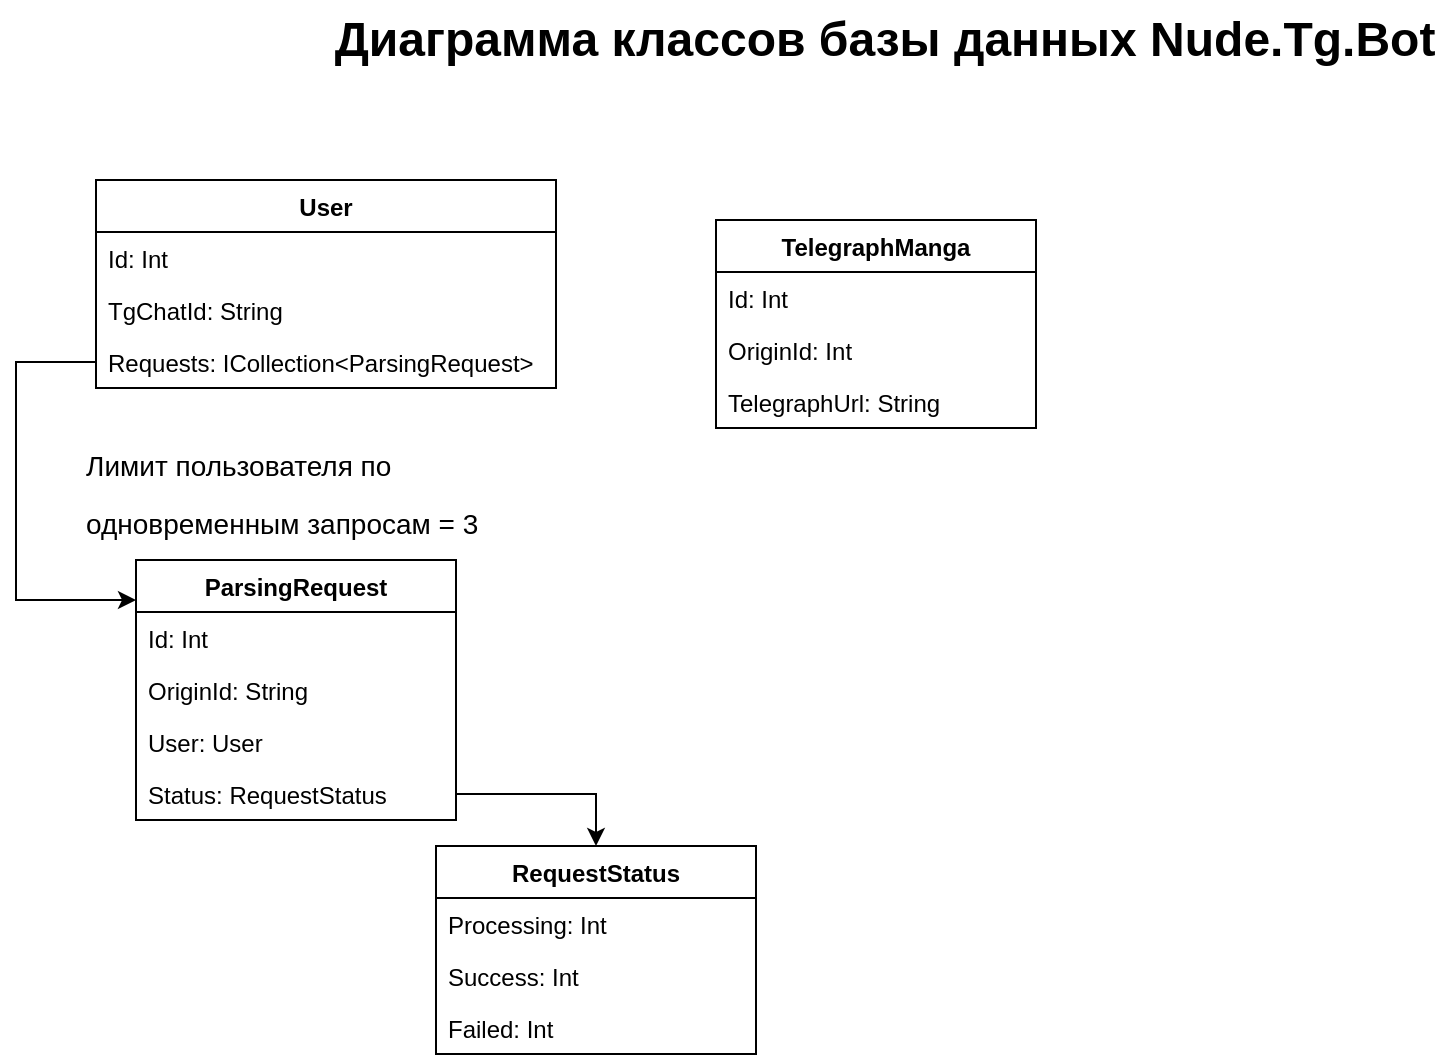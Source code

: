 <mxfile version="20.8.16" type="device"><diagram name="Страница 1" id="uen2YI2JIGoS2e6fBhET"><mxGraphModel dx="1915" dy="588" grid="1" gridSize="10" guides="1" tooltips="1" connect="1" arrows="1" fold="1" page="1" pageScale="1" pageWidth="827" pageHeight="1169" math="0" shadow="0"><root><mxCell id="0"/><mxCell id="1" parent="0"/><mxCell id="IZgj2yfhs1xwukjQ3fWm-1" value="Диаграмма классов базы данных Nude.Tg.Bot" style="text;strokeColor=none;fillColor=none;html=1;fontSize=24;fontStyle=1;verticalAlign=middle;align=center;" vertex="1" parent="1"><mxGeometry x="364" y="140" width="100" height="40" as="geometry"/></mxCell><mxCell id="IZgj2yfhs1xwukjQ3fWm-2" value="TelegraphManga" style="swimlane;fontStyle=1;align=center;verticalAlign=top;childLayout=stackLayout;horizontal=1;startSize=26;horizontalStack=0;resizeParent=1;resizeParentMax=0;resizeLast=0;collapsible=1;marginBottom=0;" vertex="1" parent="1"><mxGeometry x="330" y="250" width="160" height="104" as="geometry"/></mxCell><mxCell id="IZgj2yfhs1xwukjQ3fWm-3" value="Id: Int" style="text;strokeColor=none;fillColor=none;align=left;verticalAlign=top;spacingLeft=4;spacingRight=4;overflow=hidden;rotatable=0;points=[[0,0.5],[1,0.5]];portConstraint=eastwest;" vertex="1" parent="IZgj2yfhs1xwukjQ3fWm-2"><mxGeometry y="26" width="160" height="26" as="geometry"/></mxCell><mxCell id="IZgj2yfhs1xwukjQ3fWm-6" value="OriginId: Int" style="text;strokeColor=none;fillColor=none;align=left;verticalAlign=top;spacingLeft=4;spacingRight=4;overflow=hidden;rotatable=0;points=[[0,0.5],[1,0.5]];portConstraint=eastwest;" vertex="1" parent="IZgj2yfhs1xwukjQ3fWm-2"><mxGeometry y="52" width="160" height="26" as="geometry"/></mxCell><mxCell id="IZgj2yfhs1xwukjQ3fWm-7" value="TelegraphUrl: String" style="text;strokeColor=none;fillColor=none;align=left;verticalAlign=top;spacingLeft=4;spacingRight=4;overflow=hidden;rotatable=0;points=[[0,0.5],[1,0.5]];portConstraint=eastwest;" vertex="1" parent="IZgj2yfhs1xwukjQ3fWm-2"><mxGeometry y="78" width="160" height="26" as="geometry"/></mxCell><mxCell id="IZgj2yfhs1xwukjQ3fWm-8" value="User" style="swimlane;fontStyle=1;align=center;verticalAlign=top;childLayout=stackLayout;horizontal=1;startSize=26;horizontalStack=0;resizeParent=1;resizeParentMax=0;resizeLast=0;collapsible=1;marginBottom=0;" vertex="1" parent="1"><mxGeometry x="20" y="230" width="230" height="104" as="geometry"/></mxCell><mxCell id="IZgj2yfhs1xwukjQ3fWm-9" value="Id: Int" style="text;strokeColor=none;fillColor=none;align=left;verticalAlign=top;spacingLeft=4;spacingRight=4;overflow=hidden;rotatable=0;points=[[0,0.5],[1,0.5]];portConstraint=eastwest;" vertex="1" parent="IZgj2yfhs1xwukjQ3fWm-8"><mxGeometry y="26" width="230" height="26" as="geometry"/></mxCell><mxCell id="IZgj2yfhs1xwukjQ3fWm-12" value="TgChatId: String" style="text;strokeColor=none;fillColor=none;align=left;verticalAlign=top;spacingLeft=4;spacingRight=4;overflow=hidden;rotatable=0;points=[[0,0.5],[1,0.5]];portConstraint=eastwest;" vertex="1" parent="IZgj2yfhs1xwukjQ3fWm-8"><mxGeometry y="52" width="230" height="26" as="geometry"/></mxCell><mxCell id="IZgj2yfhs1xwukjQ3fWm-24" value="Requests: ICollection&lt;ParsingRequest&gt;" style="text;strokeColor=none;fillColor=none;align=left;verticalAlign=top;spacingLeft=4;spacingRight=4;overflow=hidden;rotatable=0;points=[[0,0.5],[1,0.5]];portConstraint=eastwest;" vertex="1" parent="IZgj2yfhs1xwukjQ3fWm-8"><mxGeometry y="78" width="230" height="26" as="geometry"/></mxCell><mxCell id="IZgj2yfhs1xwukjQ3fWm-19" value="ParsingRequest" style="swimlane;fontStyle=1;align=center;verticalAlign=top;childLayout=stackLayout;horizontal=1;startSize=26;horizontalStack=0;resizeParent=1;resizeParentMax=0;resizeLast=0;collapsible=1;marginBottom=0;" vertex="1" parent="1"><mxGeometry x="40" y="420" width="160" height="130" as="geometry"/></mxCell><mxCell id="IZgj2yfhs1xwukjQ3fWm-20" value="Id: Int" style="text;strokeColor=none;fillColor=none;align=left;verticalAlign=top;spacingLeft=4;spacingRight=4;overflow=hidden;rotatable=0;points=[[0,0.5],[1,0.5]];portConstraint=eastwest;" vertex="1" parent="IZgj2yfhs1xwukjQ3fWm-19"><mxGeometry y="26" width="160" height="26" as="geometry"/></mxCell><mxCell id="IZgj2yfhs1xwukjQ3fWm-25" value="OriginId: String" style="text;strokeColor=none;fillColor=none;align=left;verticalAlign=top;spacingLeft=4;spacingRight=4;overflow=hidden;rotatable=0;points=[[0,0.5],[1,0.5]];portConstraint=eastwest;" vertex="1" parent="IZgj2yfhs1xwukjQ3fWm-19"><mxGeometry y="52" width="160" height="26" as="geometry"/></mxCell><mxCell id="IZgj2yfhs1xwukjQ3fWm-23" value="User: User" style="text;strokeColor=none;fillColor=none;align=left;verticalAlign=top;spacingLeft=4;spacingRight=4;overflow=hidden;rotatable=0;points=[[0,0.5],[1,0.5]];portConstraint=eastwest;" vertex="1" parent="IZgj2yfhs1xwukjQ3fWm-19"><mxGeometry y="78" width="160" height="26" as="geometry"/></mxCell><mxCell id="IZgj2yfhs1xwukjQ3fWm-33" value="Status: RequestStatus" style="text;strokeColor=none;fillColor=none;align=left;verticalAlign=top;spacingLeft=4;spacingRight=4;overflow=hidden;rotatable=0;points=[[0,0.5],[1,0.5]];portConstraint=eastwest;" vertex="1" parent="IZgj2yfhs1xwukjQ3fWm-19"><mxGeometry y="104" width="160" height="26" as="geometry"/></mxCell><mxCell id="IZgj2yfhs1xwukjQ3fWm-26" value="RequestStatus" style="swimlane;fontStyle=1;align=center;verticalAlign=top;childLayout=stackLayout;horizontal=1;startSize=26;horizontalStack=0;resizeParent=1;resizeParentMax=0;resizeLast=0;collapsible=1;marginBottom=0;" vertex="1" parent="1"><mxGeometry x="190" y="563" width="160" height="104" as="geometry"/></mxCell><mxCell id="IZgj2yfhs1xwukjQ3fWm-27" value="Processing: Int" style="text;strokeColor=none;fillColor=none;align=left;verticalAlign=top;spacingLeft=4;spacingRight=4;overflow=hidden;rotatable=0;points=[[0,0.5],[1,0.5]];portConstraint=eastwest;" vertex="1" parent="IZgj2yfhs1xwukjQ3fWm-26"><mxGeometry y="26" width="160" height="26" as="geometry"/></mxCell><mxCell id="IZgj2yfhs1xwukjQ3fWm-30" value="Success: Int" style="text;strokeColor=none;fillColor=none;align=left;verticalAlign=top;spacingLeft=4;spacingRight=4;overflow=hidden;rotatable=0;points=[[0,0.5],[1,0.5]];portConstraint=eastwest;" vertex="1" parent="IZgj2yfhs1xwukjQ3fWm-26"><mxGeometry y="52" width="160" height="26" as="geometry"/></mxCell><mxCell id="IZgj2yfhs1xwukjQ3fWm-31" value="Failed: Int" style="text;strokeColor=none;fillColor=none;align=left;verticalAlign=top;spacingLeft=4;spacingRight=4;overflow=hidden;rotatable=0;points=[[0,0.5],[1,0.5]];portConstraint=eastwest;" vertex="1" parent="IZgj2yfhs1xwukjQ3fWm-26"><mxGeometry y="78" width="160" height="26" as="geometry"/></mxCell><mxCell id="IZgj2yfhs1xwukjQ3fWm-34" style="edgeStyle=orthogonalEdgeStyle;rounded=0;orthogonalLoop=1;jettySize=auto;html=1;entryX=0.5;entryY=0;entryDx=0;entryDy=0;" edge="1" parent="1" source="IZgj2yfhs1xwukjQ3fWm-33" target="IZgj2yfhs1xwukjQ3fWm-26"><mxGeometry relative="1" as="geometry"/></mxCell><mxCell id="IZgj2yfhs1xwukjQ3fWm-36" value="&lt;h1&gt;&lt;font style=&quot;font-size: 14px; font-weight: normal;&quot;&gt;Лимит пользователя по одновременным запросам = 3&lt;/font&gt;&lt;/h1&gt;" style="text;html=1;strokeColor=none;fillColor=none;spacing=5;spacingTop=-20;whiteSpace=wrap;overflow=hidden;rounded=0;" vertex="1" parent="1"><mxGeometry x="10" y="350" width="230" height="70" as="geometry"/></mxCell><mxCell id="IZgj2yfhs1xwukjQ3fWm-42" style="edgeStyle=orthogonalEdgeStyle;rounded=0;orthogonalLoop=1;jettySize=auto;html=1;fontSize=14;" edge="1" parent="1" source="IZgj2yfhs1xwukjQ3fWm-24" target="IZgj2yfhs1xwukjQ3fWm-19"><mxGeometry relative="1" as="geometry"><Array as="points"><mxPoint x="-20" y="321"/><mxPoint x="-20" y="440"/></Array></mxGeometry></mxCell></root></mxGraphModel></diagram></mxfile>